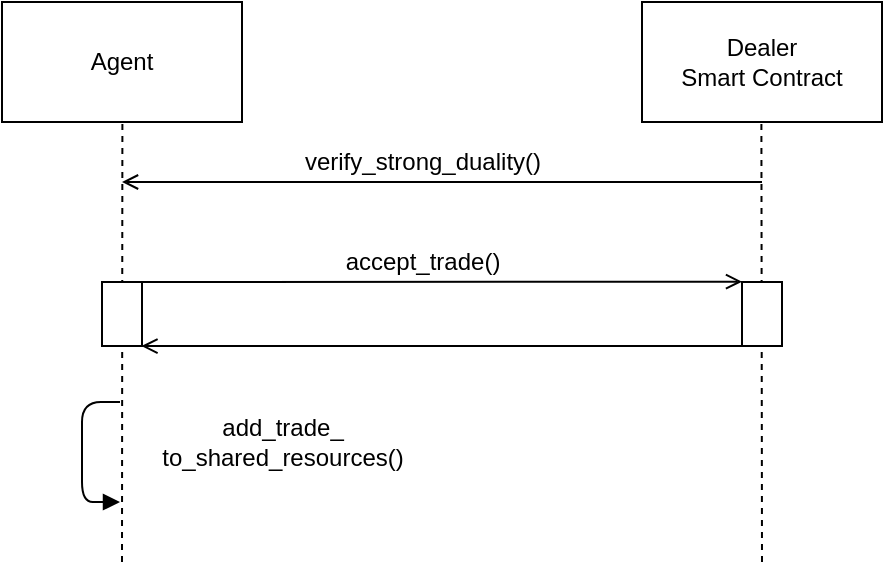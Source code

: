 <mxfile version="11.0.7" type="device"><diagram id="NS4X5qSdqrnrRl8yT7Ns" name="Page-1"><mxGraphModel dx="982" dy="554" grid="1" gridSize="10" guides="1" tooltips="1" connect="1" arrows="1" fold="1" page="1" pageScale="1" pageWidth="850" pageHeight="1100" math="0" shadow="0"><root><mxCell id="0"/><mxCell id="1" parent="0"/><mxCell id="8URSiPXNw6gKNo3ngQDu-1" value="Agent" style="rounded=0;whiteSpace=wrap;html=1;" parent="1" vertex="1"><mxGeometry x="120" y="80" width="120" height="60" as="geometry"/></mxCell><mxCell id="8URSiPXNw6gKNo3ngQDu-2" value="Dealer&lt;br&gt;Smart Contract" style="rounded=0;whiteSpace=wrap;html=1;" parent="1" vertex="1"><mxGeometry x="440" y="80" width="120" height="60" as="geometry"/></mxCell><mxCell id="8URSiPXNw6gKNo3ngQDu-4" value="" style="endArrow=none;dashed=1;html=1;entryX=0.46;entryY=1.031;entryDx=0;entryDy=0;entryPerimeter=0;" parent="1" edge="1"><mxGeometry width="50" height="50" relative="1" as="geometry"><mxPoint x="500" y="360" as="sourcePoint"/><mxPoint x="499.7" y="139.86" as="targetPoint"/></mxGeometry></mxCell><mxCell id="8URSiPXNw6gKNo3ngQDu-7" value="" style="endArrow=open;html=1;endFill=0;" parent="1" edge="1"><mxGeometry width="50" height="50" relative="1" as="geometry"><mxPoint x="500" y="170" as="sourcePoint"/><mxPoint x="180" y="170" as="targetPoint"/></mxGeometry></mxCell><mxCell id="nzBSestjXoZM0j9Pkz6Q-1" value="verify_strong_duality()" style="text;html=1;resizable=0;points=[];align=center;verticalAlign=middle;labelBackgroundColor=#ffffff;" vertex="1" connectable="0" parent="8URSiPXNw6gKNo3ngQDu-7"><mxGeometry x="0.173" y="1" relative="1" as="geometry"><mxPoint x="17.5" y="-11" as="offset"/></mxGeometry></mxCell><mxCell id="8URSiPXNw6gKNo3ngQDu-8" value="" style="endArrow=none;dashed=1;html=1;entryX=0.46;entryY=1.031;entryDx=0;entryDy=0;entryPerimeter=0;" parent="1" edge="1"><mxGeometry width="50" height="50" relative="1" as="geometry"><mxPoint x="180" y="360" as="sourcePoint"/><mxPoint x="180.2" y="139.86" as="targetPoint"/></mxGeometry></mxCell><mxCell id="8URSiPXNw6gKNo3ngQDu-9" value="" style="endArrow=none;html=1;endFill=0;startArrow=open;startFill=0;entryX=0.001;entryY=0.006;entryDx=0;entryDy=0;entryPerimeter=0;exitX=-0.005;exitY=0.998;exitDx=0;exitDy=0;exitPerimeter=0;" parent="1" edge="1" target="nzBSestjXoZM0j9Pkz6Q-6" source="nzBSestjXoZM0j9Pkz6Q-11"><mxGeometry width="50" height="50" relative="1" as="geometry"><mxPoint x="476" y="220" as="sourcePoint"/><mxPoint x="196" y="220" as="targetPoint"/></mxGeometry></mxCell><mxCell id="nzBSestjXoZM0j9Pkz6Q-3" value="accept_trade()" style="text;html=1;resizable=0;points=[];align=center;verticalAlign=middle;labelBackgroundColor=#ffffff;" vertex="1" connectable="0" parent="8URSiPXNw6gKNo3ngQDu-9"><mxGeometry x="-0.202" relative="1" as="geometry"><mxPoint x="-40" y="-10" as="offset"/></mxGeometry></mxCell><mxCell id="nzBSestjXoZM0j9Pkz6Q-6" value="" style="rounded=0;whiteSpace=wrap;html=1;rotation=90;fillColor=#FFFFFF;" vertex="1" parent="1"><mxGeometry x="164" y="226" width="32" height="20" as="geometry"/></mxCell><mxCell id="nzBSestjXoZM0j9Pkz6Q-4" value="" style="endArrow=open;html=1;endFill=0;entryX=1.001;entryY=0.015;entryDx=0;entryDy=0;entryPerimeter=0;exitX=1;exitY=1.007;exitDx=0;exitDy=0;exitPerimeter=0;" edge="1" parent="1" source="nzBSestjXoZM0j9Pkz6Q-11" target="nzBSestjXoZM0j9Pkz6Q-6"><mxGeometry width="50" height="50" relative="1" as="geometry"><mxPoint x="482" y="252" as="sourcePoint"/><mxPoint x="196" y="250" as="targetPoint"/></mxGeometry></mxCell><mxCell id="nzBSestjXoZM0j9Pkz6Q-11" value="" style="rounded=0;whiteSpace=wrap;html=1;rotation=90;fillColor=#FFFFFF;" vertex="1" parent="1"><mxGeometry x="484" y="226" width="32" height="20" as="geometry"/></mxCell><mxCell id="nzBSestjXoZM0j9Pkz6Q-16" value="" style="endArrow=none;html=1;endFill=0;startArrow=block;startFill=1;edgeStyle=orthogonalEdgeStyle;" edge="1" parent="1"><mxGeometry width="50" height="50" relative="1" as="geometry"><mxPoint x="179" y="330" as="sourcePoint"/><mxPoint x="179" y="280" as="targetPoint"/><Array as="points"><mxPoint x="160" y="330"/><mxPoint x="160" y="280"/></Array></mxGeometry></mxCell><mxCell id="nzBSestjXoZM0j9Pkz6Q-17" value="add_trade_&lt;br&gt;to_shared_resources()" style="text;html=1;resizable=0;points=[];align=center;verticalAlign=middle;labelBackgroundColor=#ffffff;fillColor=none;" vertex="1" connectable="0" parent="nzBSestjXoZM0j9Pkz6Q-16"><mxGeometry x="-0.015" y="1" relative="1" as="geometry"><mxPoint x="101" y="-5.5" as="offset"/></mxGeometry></mxCell></root></mxGraphModel></diagram></mxfile>